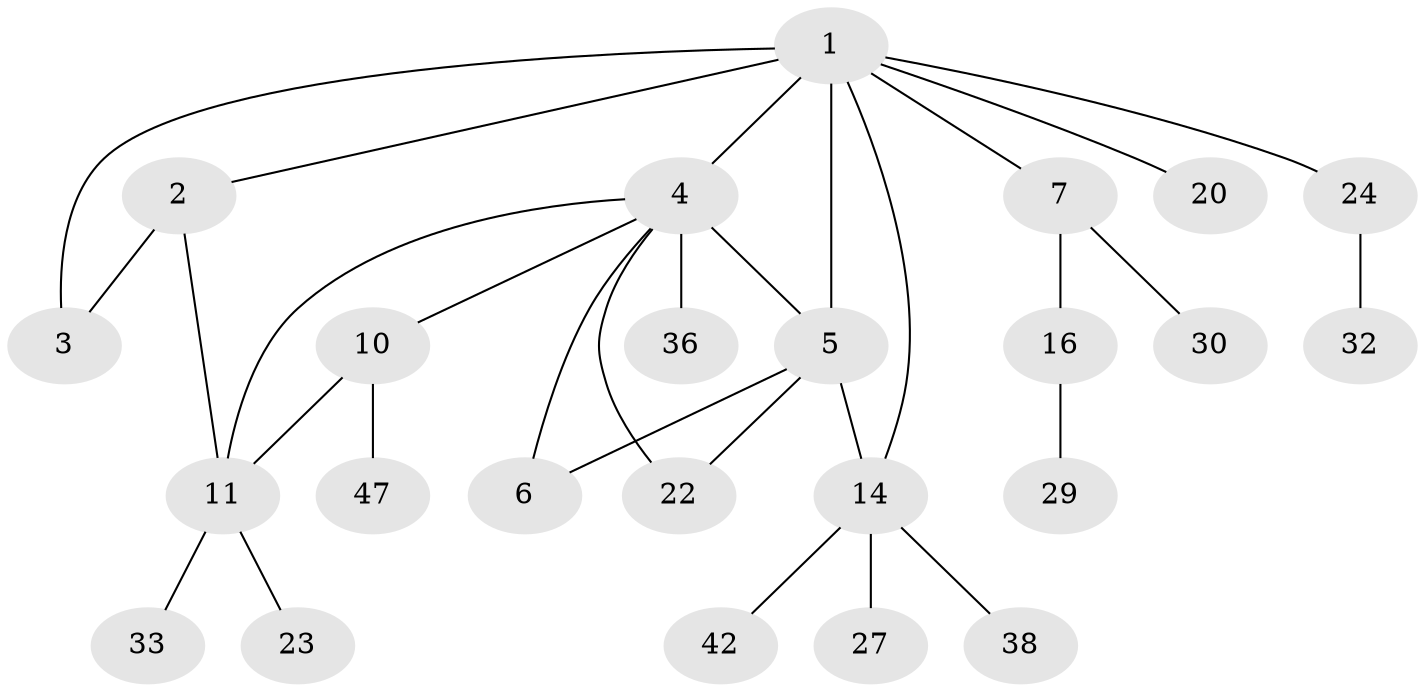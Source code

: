 // original degree distribution, {5: 0.03333333333333333, 3: 0.1, 6: 0.06666666666666667, 7: 0.05, 11: 0.016666666666666666, 4: 0.03333333333333333, 2: 0.16666666666666666, 1: 0.5333333333333333}
// Generated by graph-tools (version 1.1) at 2025/19/03/04/25 18:19:35]
// undirected, 24 vertices, 30 edges
graph export_dot {
graph [start="1"]
  node [color=gray90,style=filled];
  1 [super="+8"];
  2;
  3 [super="+28+46+60+41"];
  4 [super="+34+12"];
  5 [super="+15+37"];
  6 [super="+51"];
  7 [super="+9+26"];
  10 [super="+35"];
  11 [super="+57+18"];
  14 [super="+25"];
  16;
  20;
  22 [super="+59"];
  23;
  24;
  27 [super="+45"];
  29;
  30 [super="+55"];
  32;
  33;
  36;
  38;
  42;
  47;
  1 -- 2;
  1 -- 3;
  1 -- 5 [weight=4];
  1 -- 4 [weight=3];
  1 -- 20;
  1 -- 7 [weight=2];
  1 -- 24;
  1 -- 14;
  2 -- 3;
  2 -- 11;
  4 -- 5;
  4 -- 6;
  4 -- 36;
  4 -- 22;
  4 -- 10;
  4 -- 11;
  5 -- 6;
  5 -- 22;
  5 -- 14;
  7 -- 16;
  7 -- 30;
  10 -- 11;
  10 -- 47;
  11 -- 23;
  11 -- 33;
  14 -- 27;
  14 -- 38;
  14 -- 42;
  16 -- 29;
  24 -- 32;
}
